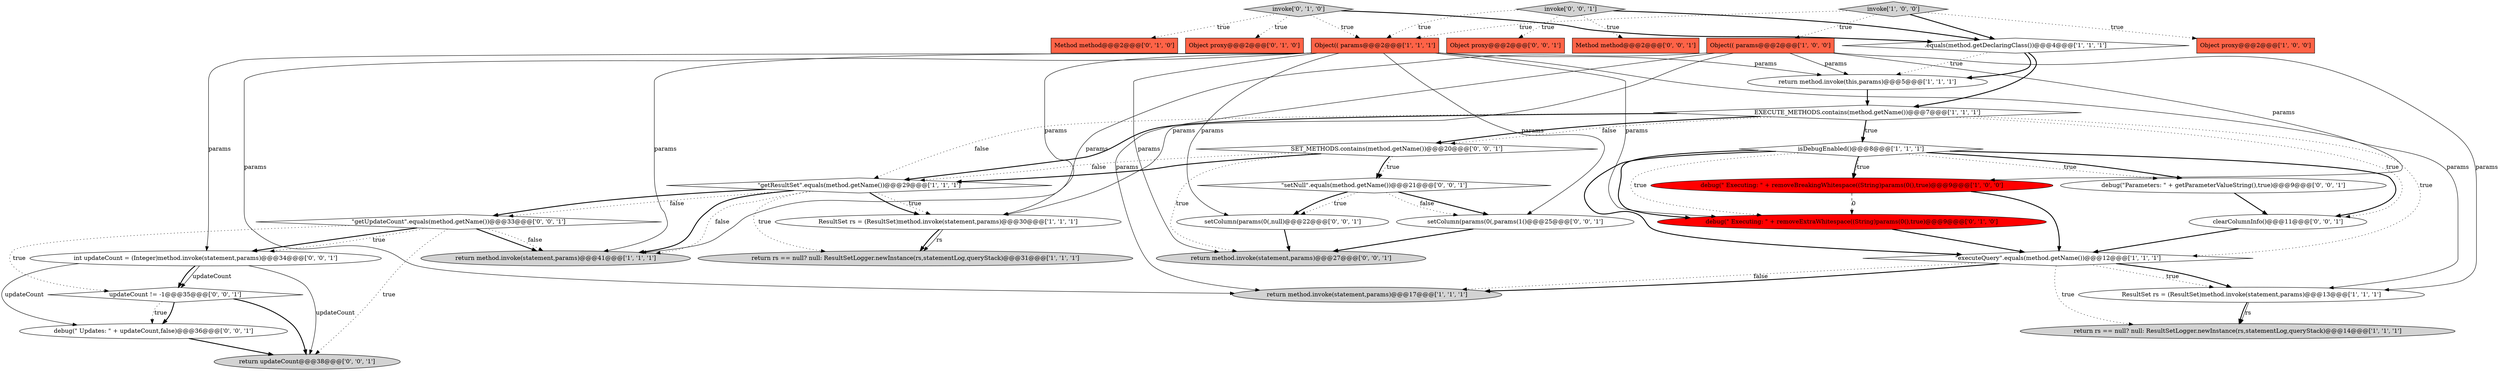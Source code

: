 digraph {
26 [style = filled, label = "setColumn(params(0(,params(1()@@@25@@@['0', '0', '1']", fillcolor = white, shape = ellipse image = "AAA0AAABBB3BBB"];
12 [style = filled, label = "ResultSet rs = (ResultSet)method.invoke(statement,params)@@@30@@@['1', '1', '1']", fillcolor = white, shape = ellipse image = "AAA0AAABBB1BBB"];
32 [style = filled, label = "return updateCount@@@38@@@['0', '0', '1']", fillcolor = lightgray, shape = ellipse image = "AAA0AAABBB3BBB"];
30 [style = filled, label = "SET_METHODS.contains(method.getName())@@@20@@@['0', '0', '1']", fillcolor = white, shape = diamond image = "AAA0AAABBB3BBB"];
10 [style = filled, label = "return rs == null? null: ResultSetLogger.newInstance(rs,statementLog,queryStack)@@@31@@@['1', '1', '1']", fillcolor = lightgray, shape = ellipse image = "AAA0AAABBB1BBB"];
2 [style = filled, label = "\"getResultSet\".equals(method.getName())@@@29@@@['1', '1', '1']", fillcolor = white, shape = diamond image = "AAA0AAABBB1BBB"];
27 [style = filled, label = "\"setNull\".equals(method.getName())@@@21@@@['0', '0', '1']", fillcolor = white, shape = diamond image = "AAA0AAABBB3BBB"];
29 [style = filled, label = "\"getUpdateCount\".equals(method.getName())@@@33@@@['0', '0', '1']", fillcolor = white, shape = diamond image = "AAA0AAABBB3BBB"];
11 [style = filled, label = "ResultSet rs = (ResultSet)method.invoke(statement,params)@@@13@@@['1', '1', '1']", fillcolor = white, shape = ellipse image = "AAA0AAABBB1BBB"];
24 [style = filled, label = "setColumn(params(0(,null)@@@22@@@['0', '0', '1']", fillcolor = white, shape = ellipse image = "AAA0AAABBB3BBB"];
22 [style = filled, label = "return method.invoke(statement,params)@@@27@@@['0', '0', '1']", fillcolor = lightgray, shape = ellipse image = "AAA0AAABBB3BBB"];
23 [style = filled, label = "updateCount != -1@@@35@@@['0', '0', '1']", fillcolor = white, shape = diamond image = "AAA0AAABBB3BBB"];
3 [style = filled, label = "Object proxy@@@2@@@['1', '0', '0']", fillcolor = tomato, shape = box image = "AAA0AAABBB1BBB"];
6 [style = filled, label = "debug(\" Executing: \" + removeBreakingWhitespace((String)params(0(),true)@@@9@@@['1', '0', '0']", fillcolor = red, shape = ellipse image = "AAA1AAABBB1BBB"];
18 [style = filled, label = "invoke['0', '1', '0']", fillcolor = lightgray, shape = diamond image = "AAA0AAABBB2BBB"];
8 [style = filled, label = "isDebugEnabled()@@@8@@@['1', '1', '1']", fillcolor = white, shape = diamond image = "AAA0AAABBB1BBB"];
17 [style = filled, label = "Object proxy@@@2@@@['0', '1', '0']", fillcolor = tomato, shape = box image = "AAA0AAABBB2BBB"];
4 [style = filled, label = "Object(( params@@@2@@@['1', '0', '0']", fillcolor = tomato, shape = box image = "AAA0AAABBB1BBB"];
7 [style = filled, label = "EXECUTE_METHODS.contains(method.getName())@@@7@@@['1', '1', '1']", fillcolor = white, shape = diamond image = "AAA0AAABBB1BBB"];
20 [style = filled, label = "debug(\" Executing: \" + removeExtraWhitespace((String)params(0(),true)@@@9@@@['0', '1', '0']", fillcolor = red, shape = ellipse image = "AAA1AAABBB2BBB"];
34 [style = filled, label = "int updateCount = (Integer)method.invoke(statement,params)@@@34@@@['0', '0', '1']", fillcolor = white, shape = ellipse image = "AAA0AAABBB3BBB"];
15 [style = filled, label = "Object(( params@@@2@@@['1', '1', '1']", fillcolor = tomato, shape = box image = "AAA0AAABBB1BBB"];
9 [style = filled, label = ".equals(method.getDeclaringClass())@@@4@@@['1', '1', '1']", fillcolor = white, shape = diamond image = "AAA0AAABBB1BBB"];
1 [style = filled, label = "return method.invoke(statement,params)@@@17@@@['1', '1', '1']", fillcolor = lightgray, shape = ellipse image = "AAA0AAABBB1BBB"];
21 [style = filled, label = "invoke['0', '0', '1']", fillcolor = lightgray, shape = diamond image = "AAA0AAABBB3BBB"];
13 [style = filled, label = "return rs == null? null: ResultSetLogger.newInstance(rs,statementLog,queryStack)@@@14@@@['1', '1', '1']", fillcolor = lightgray, shape = ellipse image = "AAA0AAABBB1BBB"];
16 [style = filled, label = "invoke['1', '0', '0']", fillcolor = lightgray, shape = diamond image = "AAA0AAABBB1BBB"];
25 [style = filled, label = "Object proxy@@@2@@@['0', '0', '1']", fillcolor = tomato, shape = box image = "AAA0AAABBB3BBB"];
0 [style = filled, label = "return method.invoke(statement,params)@@@41@@@['1', '1', '1']", fillcolor = lightgray, shape = ellipse image = "AAA0AAABBB1BBB"];
31 [style = filled, label = "clearColumnInfo()@@@11@@@['0', '0', '1']", fillcolor = white, shape = ellipse image = "AAA0AAABBB3BBB"];
5 [style = filled, label = "return method.invoke(this,params)@@@5@@@['1', '1', '1']", fillcolor = white, shape = ellipse image = "AAA0AAABBB1BBB"];
19 [style = filled, label = "Method method@@@2@@@['0', '1', '0']", fillcolor = tomato, shape = box image = "AAA0AAABBB2BBB"];
14 [style = filled, label = "\"executeQuery\".equals(method.getName())@@@12@@@['1', '1', '1']", fillcolor = white, shape = diamond image = "AAA0AAABBB1BBB"];
35 [style = filled, label = "debug(\"Parameters: \" + getParameterValueString(),true)@@@9@@@['0', '0', '1']", fillcolor = white, shape = ellipse image = "AAA0AAABBB3BBB"];
33 [style = filled, label = "debug(\" Updates: \" + updateCount,false)@@@36@@@['0', '0', '1']", fillcolor = white, shape = ellipse image = "AAA0AAABBB3BBB"];
28 [style = filled, label = "Method method@@@2@@@['0', '0', '1']", fillcolor = tomato, shape = box image = "AAA0AAABBB3BBB"];
21->15 [style = dotted, label="true"];
7->30 [style = bold, label=""];
4->0 [style = solid, label="params"];
18->15 [style = dotted, label="true"];
29->0 [style = bold, label=""];
7->30 [style = dotted, label="false"];
15->0 [style = solid, label="params"];
29->23 [style = dotted, label="true"];
4->5 [style = solid, label="params"];
8->6 [style = bold, label=""];
2->0 [style = dotted, label="false"];
29->34 [style = bold, label=""];
9->7 [style = bold, label=""];
7->8 [style = bold, label=""];
26->22 [style = bold, label=""];
12->10 [style = bold, label=""];
12->10 [style = solid, label="rs"];
8->20 [style = bold, label=""];
23->33 [style = bold, label=""];
15->22 [style = solid, label="params"];
11->13 [style = solid, label="rs"];
11->13 [style = bold, label=""];
9->5 [style = bold, label=""];
15->11 [style = solid, label="params"];
14->11 [style = dotted, label="true"];
8->20 [style = dotted, label="true"];
14->11 [style = bold, label=""];
16->9 [style = bold, label=""];
2->10 [style = dotted, label="true"];
31->14 [style = bold, label=""];
35->31 [style = bold, label=""];
6->20 [style = dashed, label="0"];
30->27 [style = bold, label=""];
20->14 [style = bold, label=""];
27->24 [style = dotted, label="true"];
14->1 [style = dotted, label="false"];
15->1 [style = solid, label="params"];
16->4 [style = dotted, label="true"];
2->29 [style = dotted, label="false"];
21->28 [style = dotted, label="true"];
21->9 [style = bold, label=""];
29->0 [style = dotted, label="false"];
7->2 [style = bold, label=""];
4->1 [style = solid, label="params"];
18->9 [style = bold, label=""];
2->12 [style = dotted, label="true"];
5->7 [style = bold, label=""];
18->17 [style = dotted, label="true"];
23->33 [style = dotted, label="true"];
7->8 [style = dotted, label="true"];
29->32 [style = dotted, label="true"];
27->26 [style = bold, label=""];
8->31 [style = bold, label=""];
8->35 [style = dotted, label="true"];
29->34 [style = dotted, label="true"];
4->6 [style = solid, label="params"];
18->19 [style = dotted, label="true"];
23->32 [style = bold, label=""];
7->31 [style = dotted, label="true"];
8->14 [style = bold, label=""];
15->24 [style = solid, label="params"];
8->35 [style = bold, label=""];
21->25 [style = dotted, label="true"];
34->33 [style = solid, label="updateCount"];
34->23 [style = solid, label="updateCount"];
2->0 [style = bold, label=""];
8->6 [style = dotted, label="true"];
27->26 [style = dotted, label="false"];
34->32 [style = solid, label="updateCount"];
30->2 [style = dotted, label="false"];
33->32 [style = bold, label=""];
27->24 [style = bold, label=""];
34->23 [style = bold, label=""];
15->26 [style = solid, label="params"];
16->15 [style = dotted, label="true"];
9->5 [style = dotted, label="true"];
15->20 [style = solid, label="params"];
30->27 [style = dotted, label="true"];
15->34 [style = solid, label="params"];
4->11 [style = solid, label="params"];
24->22 [style = bold, label=""];
16->3 [style = dotted, label="true"];
14->13 [style = dotted, label="true"];
14->1 [style = bold, label=""];
2->12 [style = bold, label=""];
6->14 [style = bold, label=""];
15->5 [style = solid, label="params"];
15->12 [style = solid, label="params"];
7->2 [style = dotted, label="false"];
4->12 [style = solid, label="params"];
30->2 [style = bold, label=""];
30->22 [style = dotted, label="true"];
2->29 [style = bold, label=""];
7->14 [style = dotted, label="true"];
}
